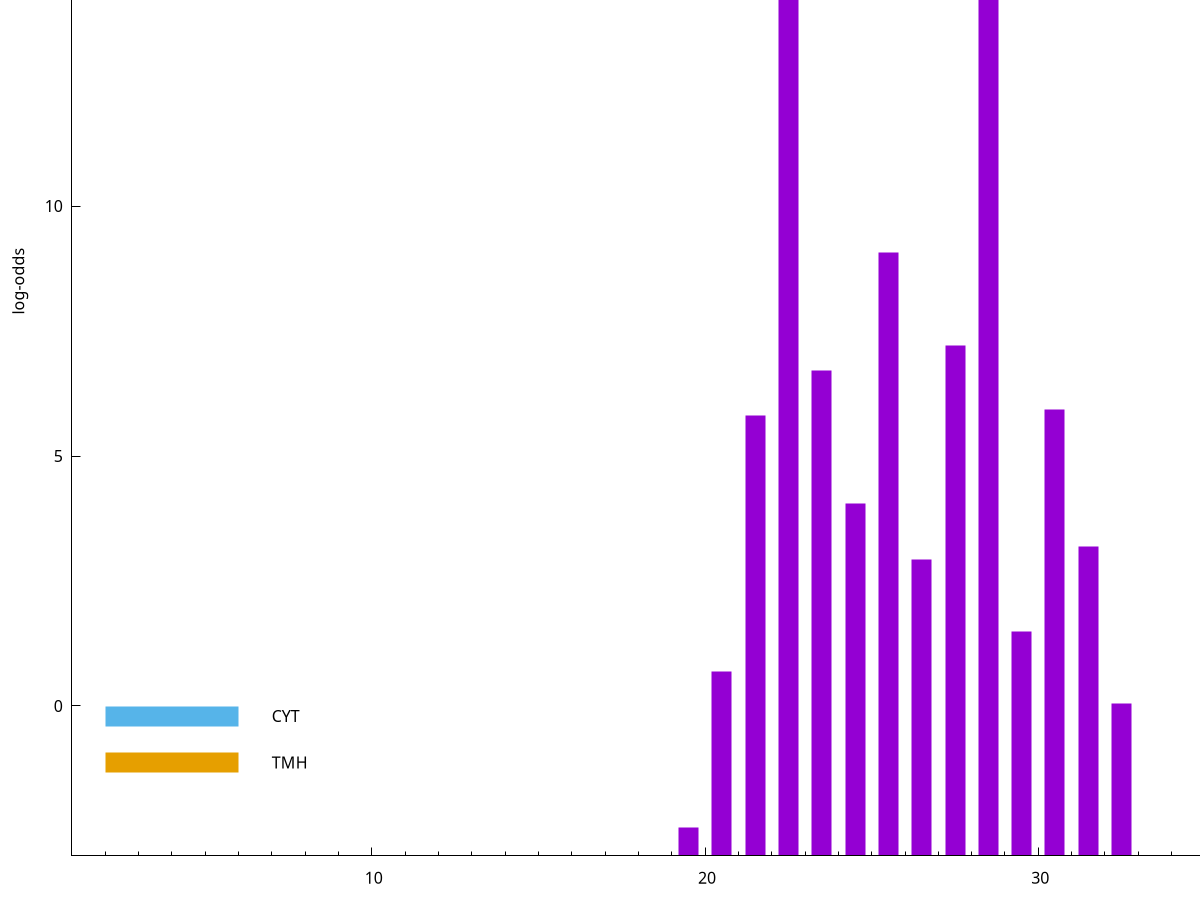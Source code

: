 set title "LipoP predictions for SRR4065689.gff"
set size 2., 1.4
set xrange [1:70] 
set mxtics 10
set yrange [-3:20]
set y2range [0:23]
set ylabel "log-odds"
set term postscript eps color solid "Helvetica" 30
set output "SRR4065689.gff35.eps"
set arrow from 2,16.7134 to 6,16.7134 nohead lt 1 lw 20
set label "SpI" at 7,16.7134
set arrow from 2,-0.200913 to 6,-0.200913 nohead lt 3 lw 20
set label "CYT" at 7,-0.200913
set arrow from 2,-1.13281 to 6,-1.13281 nohead lt 4 lw 20
set label "TMH" at 7,-1.13281
set arrow from 2,16.7134 to 6,16.7134 nohead lt 1 lw 20
set label "SpI" at 7,16.7134
# NOTE: The scores below are the log-odds scores with the threshold
# NOTE: subtracted (a hack to make gnuplot make the histogram all
# NOTE: look nice).
plot "-" axes x1y2 title "" with impulses lt 1 lw 20
28.500000 19.243600
22.500000 17.819900
25.500000 12.067270
27.500000 10.219940
23.500000 9.710780
30.500000 8.935530
21.500000 8.803470
24.500000 7.049950
31.500000 6.182140
26.500000 5.931980
29.500000 4.497830
20.500000 3.691571
32.500000 3.046284
19.500000 0.578330
e
exit
